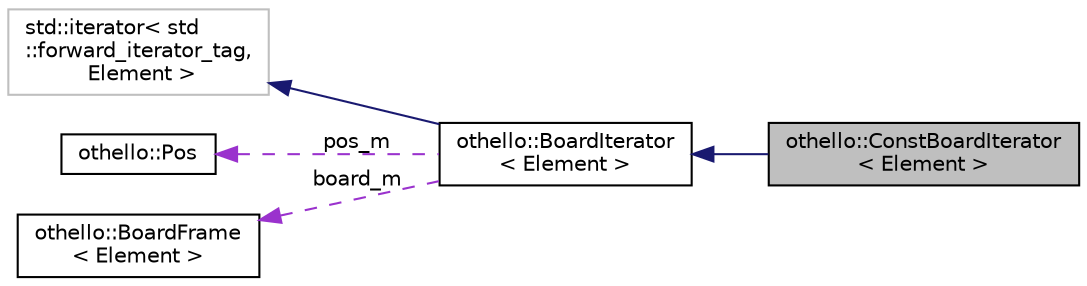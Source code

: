 digraph "othello::ConstBoardIterator&lt; Element &gt;"
{
  edge [fontname="Helvetica",fontsize="10",labelfontname="Helvetica",labelfontsize="10"];
  node [fontname="Helvetica",fontsize="10",shape=record];
  rankdir="LR";
  Node1 [label="othello::ConstBoardIterator\l\< Element \>",height=0.2,width=0.4,color="black", fillcolor="grey75", style="filled", fontcolor="black"];
  Node2 -> Node1 [dir="back",color="midnightblue",fontsize="10",style="solid",fontname="Helvetica"];
  Node2 [label="othello::BoardIterator\l\< Element \>",height=0.2,width=0.4,color="black", fillcolor="white", style="filled",URL="$d3/dc2/classothello_1_1_board_iterator.html"];
  Node3 -> Node2 [dir="back",color="midnightblue",fontsize="10",style="solid",fontname="Helvetica"];
  Node3 [label="std::iterator\< std\l::forward_iterator_tag,\l Element \>",height=0.2,width=0.4,color="grey75", fillcolor="white", style="filled"];
  Node4 -> Node2 [dir="back",color="darkorchid3",fontsize="10",style="dashed",label=" pos_m" ,fontname="Helvetica"];
  Node4 [label="othello::Pos",height=0.2,width=0.4,color="black", fillcolor="white", style="filled",URL="$d7/dd3/classothello_1_1_pos.html"];
  Node5 -> Node2 [dir="back",color="darkorchid3",fontsize="10",style="dashed",label=" board_m" ,fontname="Helvetica"];
  Node5 [label="othello::BoardFrame\l\< Element \>",height=0.2,width=0.4,color="black", fillcolor="white", style="filled",URL="$d0/def/classothello_1_1_board_frame.html"];
}
